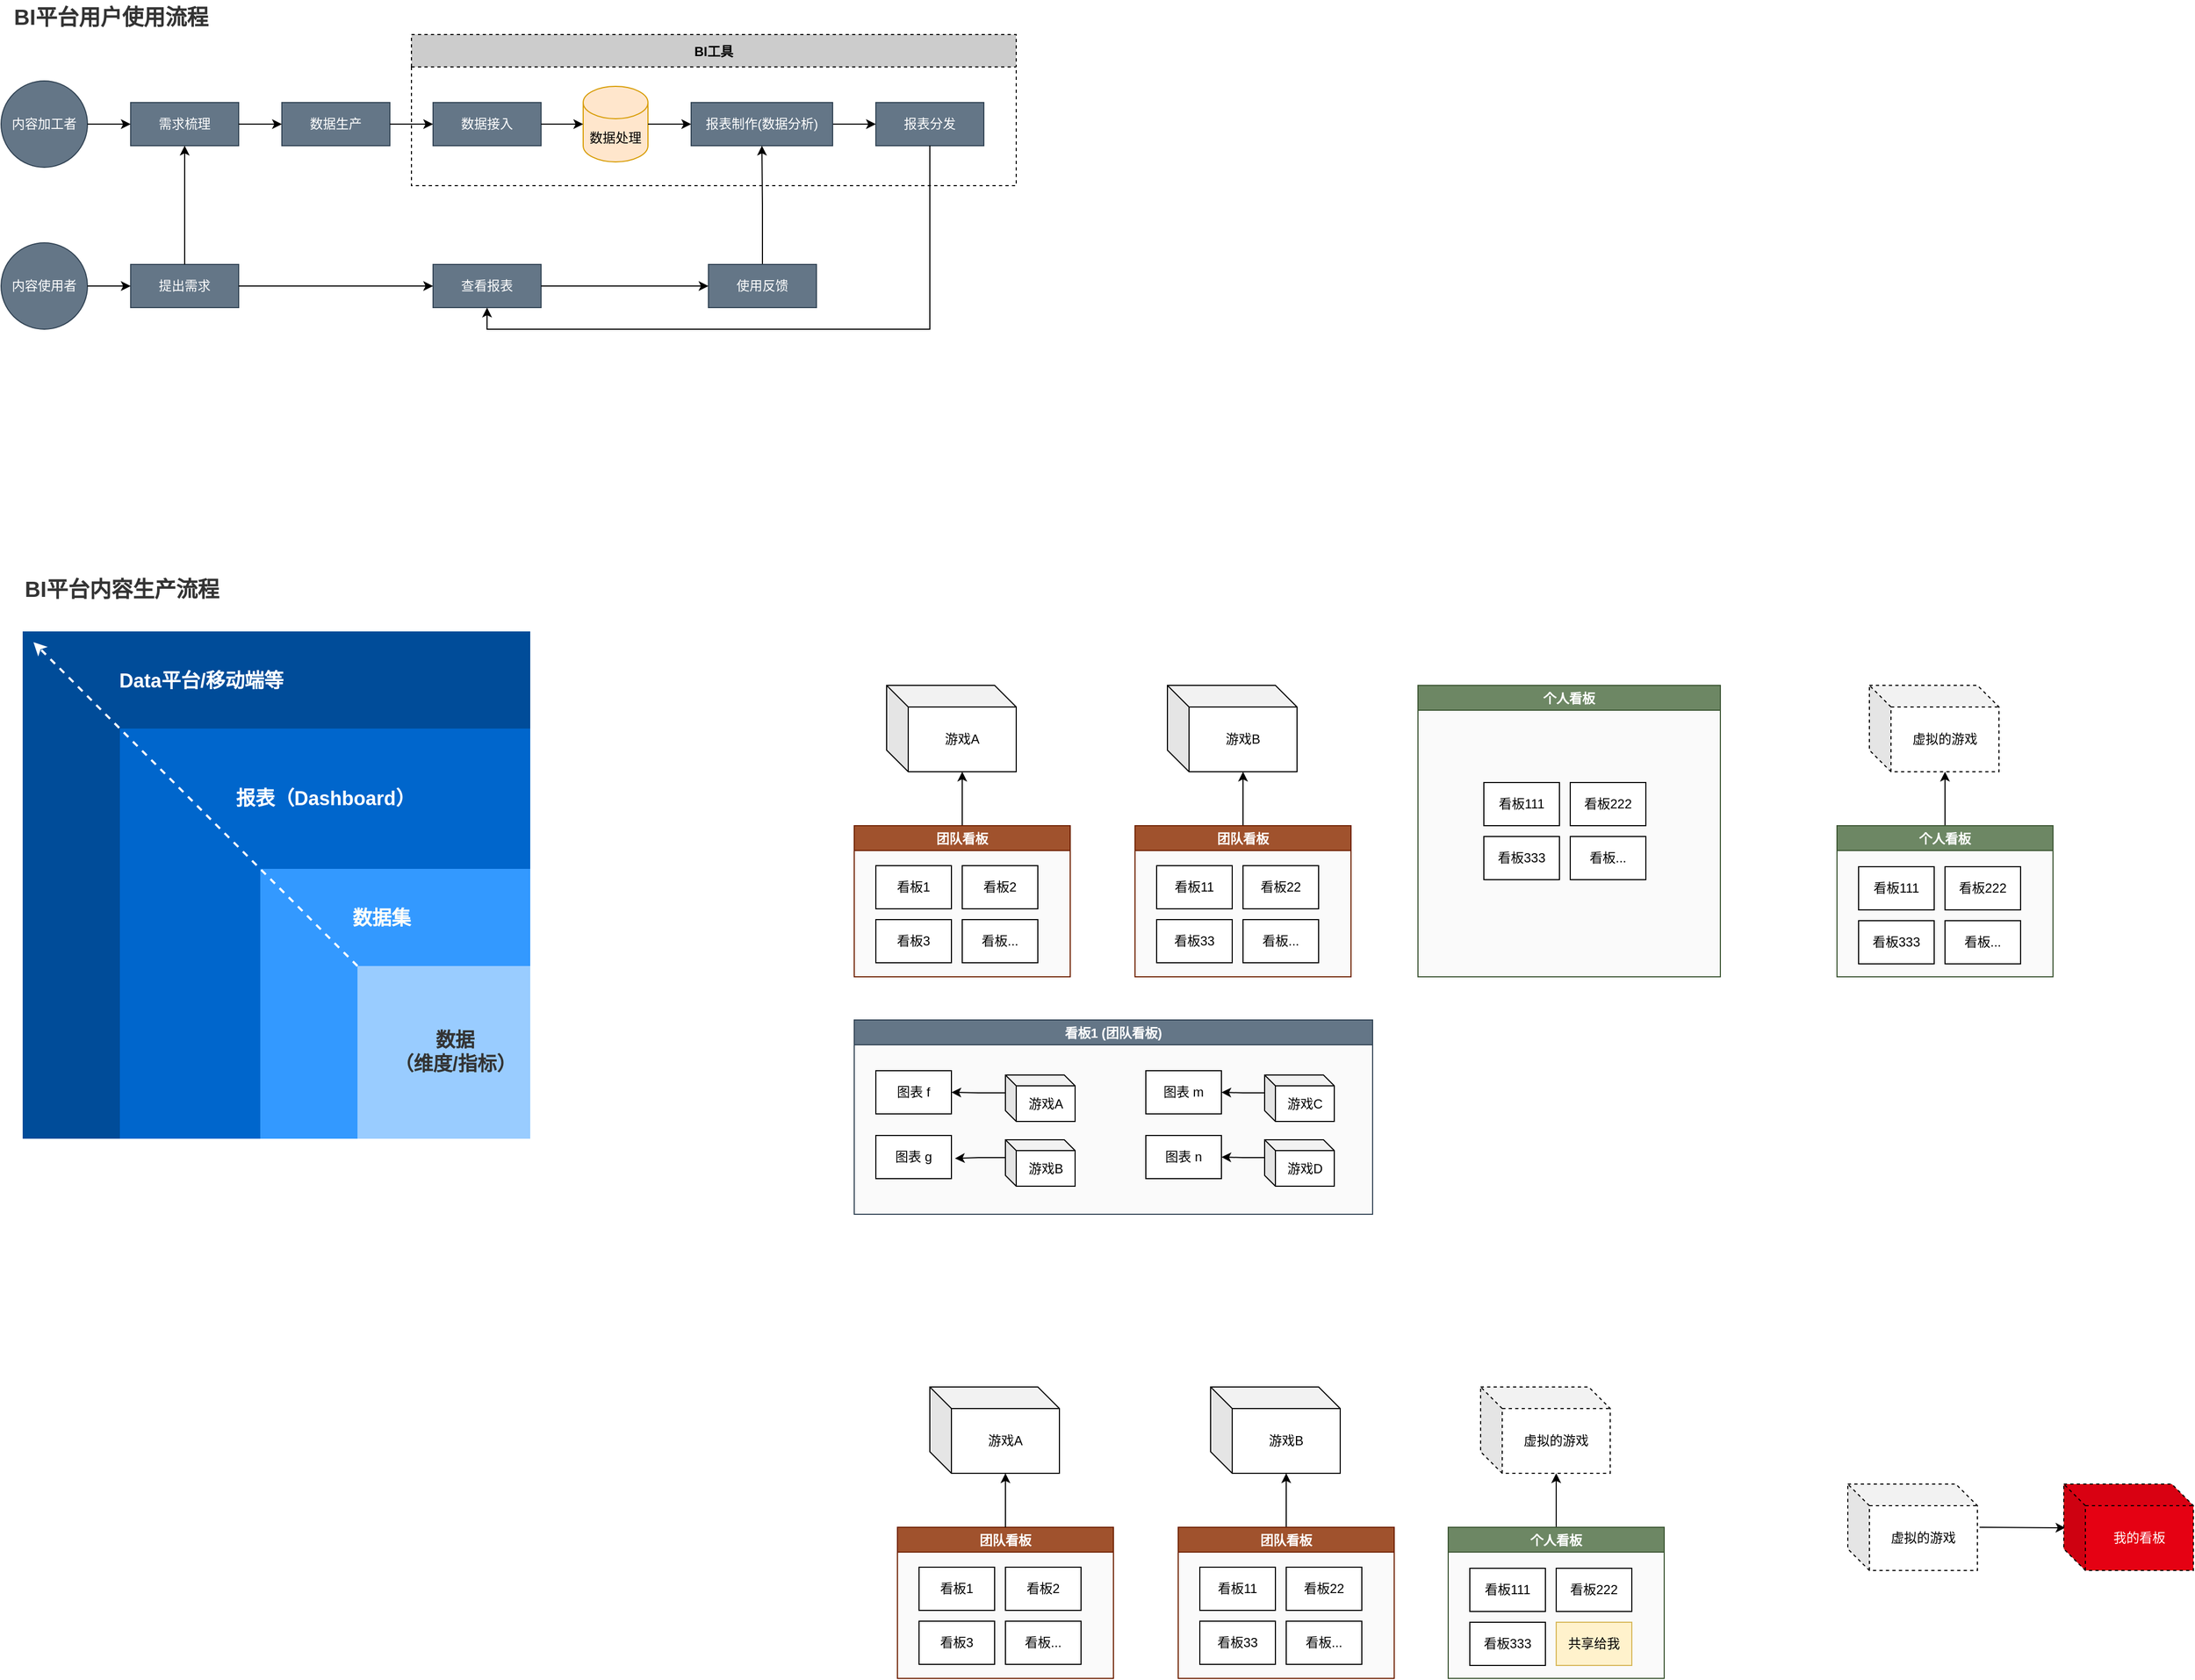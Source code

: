<mxfile version="15.3.1" type="github">
  <diagram id="ESBV5VYZ4I9rzLJg--ot" name="第 1 页">
    <mxGraphModel dx="1403" dy="972" grid="1" gridSize="10" guides="1" tooltips="1" connect="1" arrows="1" fold="1" page="1" pageScale="1" pageWidth="827" pageHeight="583" math="0" shadow="0">
      <root>
        <mxCell id="0" />
        <mxCell id="1" parent="0" />
        <mxCell id="a08RD-lhNpUK_SpXIpmX-28" value="" style="group;allowArrows=1;expand=1;collapsible=0;" parent="1" vertex="1" connectable="0">
          <mxGeometry x="50" y="60" width="940" height="270" as="geometry" />
        </mxCell>
        <mxCell id="a08RD-lhNpUK_SpXIpmX-25" value="BI工具" style="swimlane;dashed=1;swimlaneFillColor=#FFFFFF;collapsible=0;startSize=30;fillColor=#CCCCCC;" parent="a08RD-lhNpUK_SpXIpmX-28" vertex="1">
          <mxGeometry x="380" y="-3" width="560" height="140" as="geometry">
            <mxRectangle x="430" y="60" width="70" height="23" as="alternateBounds" />
          </mxGeometry>
        </mxCell>
        <mxCell id="a08RD-lhNpUK_SpXIpmX-19" value="报表分发" style="whiteSpace=wrap;html=1;fontColor=#ffffff;strokeColor=#314354;fillColor=#647687;" parent="a08RD-lhNpUK_SpXIpmX-25" vertex="1">
          <mxGeometry x="430" y="63" width="100" height="40" as="geometry" />
        </mxCell>
        <mxCell id="a08RD-lhNpUK_SpXIpmX-2" value="内容加工者" style="ellipse;whiteSpace=wrap;html=1;aspect=fixed;fillColor=#647687;strokeColor=#314354;fontColor=#ffffff;" parent="a08RD-lhNpUK_SpXIpmX-28" vertex="1">
          <mxGeometry y="40" width="80" height="80" as="geometry" />
        </mxCell>
        <mxCell id="a08RD-lhNpUK_SpXIpmX-3" value="内容使用者" style="ellipse;whiteSpace=wrap;html=1;aspect=fixed;fillColor=#647687;strokeColor=#314354;fontColor=#ffffff;" parent="a08RD-lhNpUK_SpXIpmX-28" vertex="1">
          <mxGeometry y="190" width="80" height="80" as="geometry" />
        </mxCell>
        <mxCell id="a08RD-lhNpUK_SpXIpmX-4" value="提出需求" style="whiteSpace=wrap;html=1;fontColor=#ffffff;strokeColor=#314354;fillColor=#647687;" parent="a08RD-lhNpUK_SpXIpmX-28" vertex="1">
          <mxGeometry x="120" y="210" width="100" height="40" as="geometry" />
        </mxCell>
        <mxCell id="a08RD-lhNpUK_SpXIpmX-5" value="" style="edgeStyle=orthogonalEdgeStyle;rounded=0;orthogonalLoop=1;jettySize=auto;html=1;" parent="a08RD-lhNpUK_SpXIpmX-28" source="a08RD-lhNpUK_SpXIpmX-3" target="a08RD-lhNpUK_SpXIpmX-4" edge="1">
          <mxGeometry relative="1" as="geometry" />
        </mxCell>
        <mxCell id="a08RD-lhNpUK_SpXIpmX-8" value="需求梳理" style="whiteSpace=wrap;html=1;fontColor=#ffffff;strokeColor=#314354;fillColor=#647687;" parent="a08RD-lhNpUK_SpXIpmX-28" vertex="1">
          <mxGeometry x="120" y="60" width="100" height="40" as="geometry" />
        </mxCell>
        <mxCell id="a08RD-lhNpUK_SpXIpmX-9" style="edgeStyle=orthogonalEdgeStyle;rounded=0;orthogonalLoop=1;jettySize=auto;html=1;exitX=1;exitY=0.5;exitDx=0;exitDy=0;" parent="a08RD-lhNpUK_SpXIpmX-28" source="a08RD-lhNpUK_SpXIpmX-2" target="a08RD-lhNpUK_SpXIpmX-8" edge="1">
          <mxGeometry relative="1" as="geometry" />
        </mxCell>
        <mxCell id="a08RD-lhNpUK_SpXIpmX-7" value="" style="edgeStyle=orthogonalEdgeStyle;rounded=0;orthogonalLoop=1;jettySize=auto;html=1;entryX=0.5;entryY=1;entryDx=0;entryDy=0;" parent="a08RD-lhNpUK_SpXIpmX-28" source="a08RD-lhNpUK_SpXIpmX-4" target="a08RD-lhNpUK_SpXIpmX-8" edge="1">
          <mxGeometry relative="1" as="geometry">
            <mxPoint x="190" y="140" as="targetPoint" />
          </mxGeometry>
        </mxCell>
        <mxCell id="a08RD-lhNpUK_SpXIpmX-10" value="数据生产" style="whiteSpace=wrap;html=1;fontColor=#ffffff;strokeColor=#314354;fillColor=#647687;" parent="a08RD-lhNpUK_SpXIpmX-28" vertex="1">
          <mxGeometry x="260" y="60" width="100" height="40" as="geometry" />
        </mxCell>
        <mxCell id="a08RD-lhNpUK_SpXIpmX-11" value="" style="edgeStyle=orthogonalEdgeStyle;rounded=0;orthogonalLoop=1;jettySize=auto;html=1;" parent="a08RD-lhNpUK_SpXIpmX-28" source="a08RD-lhNpUK_SpXIpmX-8" target="a08RD-lhNpUK_SpXIpmX-10" edge="1">
          <mxGeometry relative="1" as="geometry" />
        </mxCell>
        <mxCell id="a08RD-lhNpUK_SpXIpmX-12" value="数据接入" style="whiteSpace=wrap;html=1;fontColor=#ffffff;strokeColor=#314354;fillColor=#647687;" parent="a08RD-lhNpUK_SpXIpmX-28" vertex="1">
          <mxGeometry x="400" y="60" width="100" height="40" as="geometry" />
        </mxCell>
        <mxCell id="a08RD-lhNpUK_SpXIpmX-13" value="" style="edgeStyle=orthogonalEdgeStyle;rounded=0;orthogonalLoop=1;jettySize=auto;html=1;" parent="a08RD-lhNpUK_SpXIpmX-28" source="a08RD-lhNpUK_SpXIpmX-10" target="a08RD-lhNpUK_SpXIpmX-12" edge="1">
          <mxGeometry relative="1" as="geometry" />
        </mxCell>
        <mxCell id="a08RD-lhNpUK_SpXIpmX-14" value="数据处理" style="shape=cylinder3;whiteSpace=wrap;html=1;boundedLbl=1;backgroundOutline=1;size=15;fillColor=#ffe6cc;strokeColor=#d79b00;" parent="a08RD-lhNpUK_SpXIpmX-28" vertex="1">
          <mxGeometry x="539" y="45" width="60" height="70" as="geometry" />
        </mxCell>
        <mxCell id="a08RD-lhNpUK_SpXIpmX-18" style="edgeStyle=orthogonalEdgeStyle;rounded=0;orthogonalLoop=1;jettySize=auto;html=1;exitX=1;exitY=0.5;exitDx=0;exitDy=0;entryX=0;entryY=0.5;entryDx=0;entryDy=0;entryPerimeter=0;" parent="a08RD-lhNpUK_SpXIpmX-28" source="a08RD-lhNpUK_SpXIpmX-12" target="a08RD-lhNpUK_SpXIpmX-14" edge="1">
          <mxGeometry relative="1" as="geometry" />
        </mxCell>
        <mxCell id="a08RD-lhNpUK_SpXIpmX-20" value="" style="edgeStyle=orthogonalEdgeStyle;rounded=0;orthogonalLoop=1;jettySize=auto;html=1;" parent="a08RD-lhNpUK_SpXIpmX-28" source="a08RD-lhNpUK_SpXIpmX-15" target="a08RD-lhNpUK_SpXIpmX-19" edge="1">
          <mxGeometry relative="1" as="geometry" />
        </mxCell>
        <mxCell id="a08RD-lhNpUK_SpXIpmX-15" value="报表制作(数据分析)" style="whiteSpace=wrap;html=1;fontColor=#ffffff;strokeColor=#314354;fillColor=#647687;" parent="a08RD-lhNpUK_SpXIpmX-28" vertex="1">
          <mxGeometry x="639" y="60" width="131" height="40" as="geometry" />
        </mxCell>
        <mxCell id="a08RD-lhNpUK_SpXIpmX-16" style="edgeStyle=orthogonalEdgeStyle;rounded=0;orthogonalLoop=1;jettySize=auto;html=1;exitX=1;exitY=0.5;exitDx=0;exitDy=0;exitPerimeter=0;entryX=0;entryY=0.5;entryDx=0;entryDy=0;" parent="a08RD-lhNpUK_SpXIpmX-28" source="a08RD-lhNpUK_SpXIpmX-14" target="a08RD-lhNpUK_SpXIpmX-15" edge="1">
          <mxGeometry relative="1" as="geometry" />
        </mxCell>
        <mxCell id="a08RD-lhNpUK_SpXIpmX-21" value="查看报表" style="whiteSpace=wrap;html=1;fontColor=#ffffff;strokeColor=#314354;fillColor=#647687;" parent="a08RD-lhNpUK_SpXIpmX-28" vertex="1">
          <mxGeometry x="400" y="210" width="100" height="40" as="geometry" />
        </mxCell>
        <mxCell id="a08RD-lhNpUK_SpXIpmX-22" value="" style="edgeStyle=orthogonalEdgeStyle;rounded=0;orthogonalLoop=1;jettySize=auto;html=1;" parent="a08RD-lhNpUK_SpXIpmX-28" source="a08RD-lhNpUK_SpXIpmX-4" target="a08RD-lhNpUK_SpXIpmX-21" edge="1">
          <mxGeometry relative="1" as="geometry" />
        </mxCell>
        <mxCell id="a08RD-lhNpUK_SpXIpmX-27" style="edgeStyle=orthogonalEdgeStyle;rounded=0;orthogonalLoop=1;jettySize=auto;html=1;exitX=0.5;exitY=0;exitDx=0;exitDy=0;entryX=0.5;entryY=1;entryDx=0;entryDy=0;" parent="a08RD-lhNpUK_SpXIpmX-28" source="a08RD-lhNpUK_SpXIpmX-23" target="a08RD-lhNpUK_SpXIpmX-15" edge="1">
          <mxGeometry relative="1" as="geometry" />
        </mxCell>
        <mxCell id="a08RD-lhNpUK_SpXIpmX-23" value="使用反馈" style="whiteSpace=wrap;html=1;fontColor=#ffffff;strokeColor=#314354;fillColor=#647687;" parent="a08RD-lhNpUK_SpXIpmX-28" vertex="1">
          <mxGeometry x="655" y="210" width="100" height="40" as="geometry" />
        </mxCell>
        <mxCell id="a08RD-lhNpUK_SpXIpmX-24" value="" style="edgeStyle=orthogonalEdgeStyle;rounded=0;orthogonalLoop=1;jettySize=auto;html=1;" parent="a08RD-lhNpUK_SpXIpmX-28" source="a08RD-lhNpUK_SpXIpmX-21" target="a08RD-lhNpUK_SpXIpmX-23" edge="1">
          <mxGeometry relative="1" as="geometry" />
        </mxCell>
        <mxCell id="a08RD-lhNpUK_SpXIpmX-26" style="edgeStyle=orthogonalEdgeStyle;rounded=0;orthogonalLoop=1;jettySize=auto;html=1;exitX=0.5;exitY=1;exitDx=0;exitDy=0;entryX=0.5;entryY=1;entryDx=0;entryDy=0;" parent="a08RD-lhNpUK_SpXIpmX-28" source="a08RD-lhNpUK_SpXIpmX-19" target="a08RD-lhNpUK_SpXIpmX-21" edge="1">
          <mxGeometry relative="1" as="geometry" />
        </mxCell>
        <mxCell id="a08RD-lhNpUK_SpXIpmX-29" value="BI平台用户使用流程" style="text;html=1;align=left;verticalAlign=middle;resizable=0;points=[];autosize=1;strokeColor=none;fontSize=20;fontColor=#333333;fontStyle=1" parent="1" vertex="1">
          <mxGeometry x="60" y="25" width="200" height="30" as="geometry" />
        </mxCell>
        <mxCell id="a08RD-lhNpUK_SpXIpmX-39" value="" style="group" parent="1" vertex="1" connectable="0">
          <mxGeometry x="70" y="610" width="470" height="470" as="geometry" />
        </mxCell>
        <mxCell id="a08RD-lhNpUK_SpXIpmX-30" value="" style="whiteSpace=wrap;html=1;aspect=fixed;dashed=1;fontSize=16;align=left;strokeColor=none;fillColor=#004C99;" parent="a08RD-lhNpUK_SpXIpmX-39" vertex="1">
          <mxGeometry width="470" height="470" as="geometry" />
        </mxCell>
        <mxCell id="a08RD-lhNpUK_SpXIpmX-31" value="" style="whiteSpace=wrap;html=1;aspect=fixed;dashed=1;fontSize=16;align=left;strokeColor=none;fillColor=#0066CC;" parent="a08RD-lhNpUK_SpXIpmX-39" vertex="1">
          <mxGeometry x="90" y="90" width="380" height="380" as="geometry" />
        </mxCell>
        <mxCell id="a08RD-lhNpUK_SpXIpmX-32" value="" style="whiteSpace=wrap;html=1;aspect=fixed;dashed=1;fontSize=16;align=left;strokeColor=none;fillColor=#3399FF;" parent="a08RD-lhNpUK_SpXIpmX-39" vertex="1">
          <mxGeometry x="220" y="220" width="250" height="250" as="geometry" />
        </mxCell>
        <mxCell id="a08RD-lhNpUK_SpXIpmX-33" value="" style="whiteSpace=wrap;html=1;aspect=fixed;dashed=1;fontSize=16;align=left;strokeColor=none;fillColor=#99CCFF;" parent="a08RD-lhNpUK_SpXIpmX-39" vertex="1">
          <mxGeometry x="310" y="310" width="160" height="160" as="geometry" />
        </mxCell>
        <mxCell id="a08RD-lhNpUK_SpXIpmX-34" value="数据&lt;br style=&quot;font-size: 18px;&quot;&gt;（维度/指标）" style="text;html=1;align=center;verticalAlign=middle;resizable=0;points=[];autosize=1;strokeColor=none;fontSize=18;fontStyle=1;fontColor=#333333;" parent="a08RD-lhNpUK_SpXIpmX-39" vertex="1">
          <mxGeometry x="335" y="365" width="130" height="50" as="geometry" />
        </mxCell>
        <mxCell id="a08RD-lhNpUK_SpXIpmX-35" value="数据集" style="text;html=1;align=center;verticalAlign=middle;resizable=0;points=[];autosize=1;strokeColor=none;fontSize=18;fontStyle=1;fontColor=#FFFEFA;" parent="a08RD-lhNpUK_SpXIpmX-39" vertex="1">
          <mxGeometry x="297" y="251" width="70" height="30" as="geometry" />
        </mxCell>
        <mxCell id="a08RD-lhNpUK_SpXIpmX-36" value="报表（Dashboard）" style="text;html=1;align=center;verticalAlign=middle;resizable=0;points=[];autosize=1;strokeColor=none;fontSize=18;fontStyle=1;fontColor=#FFFFFF;" parent="a08RD-lhNpUK_SpXIpmX-39" vertex="1">
          <mxGeometry x="190" y="140" width="180" height="30" as="geometry" />
        </mxCell>
        <mxCell id="a08RD-lhNpUK_SpXIpmX-37" value="Data平台/移动端等" style="text;html=1;align=center;verticalAlign=middle;resizable=0;points=[];autosize=1;strokeColor=none;fontSize=18;fontStyle=1;fontColor=#FFFFFF;" parent="a08RD-lhNpUK_SpXIpmX-39" vertex="1">
          <mxGeometry x="80" y="31" width="170" height="30" as="geometry" />
        </mxCell>
        <mxCell id="a08RD-lhNpUK_SpXIpmX-38" value="" style="endArrow=classic;html=1;fontSize=18;fontColor=#000000;exitX=0;exitY=0;exitDx=0;exitDy=0;dashed=1;endFill=1;strokeColor=#FFFFFF;strokeWidth=2;" parent="a08RD-lhNpUK_SpXIpmX-39" source="a08RD-lhNpUK_SpXIpmX-33" edge="1">
          <mxGeometry width="50" height="50" relative="1" as="geometry">
            <mxPoint x="410" y="270" as="sourcePoint" />
            <mxPoint x="10" y="10" as="targetPoint" />
          </mxGeometry>
        </mxCell>
        <mxCell id="a08RD-lhNpUK_SpXIpmX-40" value="BI平台内容生产流程" style="text;html=1;align=left;verticalAlign=middle;resizable=0;points=[];autosize=1;strokeColor=none;fontSize=20;fontColor=#333333;fontStyle=1" parent="1" vertex="1">
          <mxGeometry x="70" y="555" width="200" height="30" as="geometry" />
        </mxCell>
        <mxCell id="adXIvRl_liugmO0jM9nD-8" style="edgeStyle=orthogonalEdgeStyle;rounded=0;orthogonalLoop=1;jettySize=auto;html=1;exitX=0.5;exitY=0;exitDx=0;exitDy=0;entryX=0;entryY=0;entryDx=70;entryDy=80;entryPerimeter=0;" parent="1" source="adXIvRl_liugmO0jM9nD-2" target="adXIvRl_liugmO0jM9nD-6" edge="1">
          <mxGeometry relative="1" as="geometry" />
        </mxCell>
        <mxCell id="adXIvRl_liugmO0jM9nD-2" value="团队看板" style="swimlane;fillColor=#a0522d;strokeColor=#6D1F00;fontColor=#ffffff;swimlaneFillColor=#fafafa;allowArrows=1;collapsible=0;" parent="1" vertex="1">
          <mxGeometry x="840" y="790" width="200" height="140" as="geometry" />
        </mxCell>
        <mxCell id="adXIvRl_liugmO0jM9nD-1" value="看板1" style="rounded=0;whiteSpace=wrap;html=1;" parent="adXIvRl_liugmO0jM9nD-2" vertex="1">
          <mxGeometry x="20" y="37" width="70" height="40" as="geometry" />
        </mxCell>
        <mxCell id="adXIvRl_liugmO0jM9nD-3" value="看板2" style="rounded=0;whiteSpace=wrap;html=1;" parent="adXIvRl_liugmO0jM9nD-2" vertex="1">
          <mxGeometry x="100" y="37" width="70" height="40" as="geometry" />
        </mxCell>
        <mxCell id="adXIvRl_liugmO0jM9nD-4" value="看板3" style="rounded=0;whiteSpace=wrap;html=1;" parent="adXIvRl_liugmO0jM9nD-2" vertex="1">
          <mxGeometry x="20" y="87" width="70" height="40" as="geometry" />
        </mxCell>
        <mxCell id="adXIvRl_liugmO0jM9nD-5" value="看板..." style="rounded=0;whiteSpace=wrap;html=1;" parent="adXIvRl_liugmO0jM9nD-2" vertex="1">
          <mxGeometry x="100" y="87" width="70" height="40" as="geometry" />
        </mxCell>
        <mxCell id="adXIvRl_liugmO0jM9nD-6" value="游戏A" style="shape=cube;whiteSpace=wrap;html=1;boundedLbl=1;backgroundOutline=1;darkOpacity=0.05;darkOpacity2=0.1;strokeColor=#000000;" parent="1" vertex="1">
          <mxGeometry x="870" y="660" width="120" height="80" as="geometry" />
        </mxCell>
        <mxCell id="adXIvRl_liugmO0jM9nD-7" value="游戏B" style="shape=cube;whiteSpace=wrap;html=1;boundedLbl=1;backgroundOutline=1;darkOpacity=0.05;darkOpacity2=0.1;strokeColor=#000000;" parent="1" vertex="1">
          <mxGeometry x="1130" y="660" width="120" height="80" as="geometry" />
        </mxCell>
        <mxCell id="adXIvRl_liugmO0jM9nD-15" style="edgeStyle=orthogonalEdgeStyle;rounded=0;orthogonalLoop=1;jettySize=auto;html=1;exitX=0.5;exitY=0;exitDx=0;exitDy=0;entryX=0;entryY=0;entryDx=70;entryDy=80;entryPerimeter=0;" parent="1" source="adXIvRl_liugmO0jM9nD-9" target="adXIvRl_liugmO0jM9nD-7" edge="1">
          <mxGeometry relative="1" as="geometry" />
        </mxCell>
        <mxCell id="adXIvRl_liugmO0jM9nD-9" value="团队看板" style="swimlane;fillColor=#a0522d;strokeColor=#6D1F00;fontColor=#ffffff;swimlaneFillColor=#fafafa;allowArrows=1;collapsible=0;" parent="1" vertex="1">
          <mxGeometry x="1100" y="790" width="200" height="140" as="geometry" />
        </mxCell>
        <mxCell id="adXIvRl_liugmO0jM9nD-10" value="看板11" style="rounded=0;whiteSpace=wrap;html=1;" parent="adXIvRl_liugmO0jM9nD-9" vertex="1">
          <mxGeometry x="20" y="37" width="70" height="40" as="geometry" />
        </mxCell>
        <mxCell id="adXIvRl_liugmO0jM9nD-11" value="看板22" style="rounded=0;whiteSpace=wrap;html=1;" parent="adXIvRl_liugmO0jM9nD-9" vertex="1">
          <mxGeometry x="100" y="37" width="70" height="40" as="geometry" />
        </mxCell>
        <mxCell id="adXIvRl_liugmO0jM9nD-12" value="看板33" style="rounded=0;whiteSpace=wrap;html=1;" parent="adXIvRl_liugmO0jM9nD-9" vertex="1">
          <mxGeometry x="20" y="87" width="70" height="40" as="geometry" />
        </mxCell>
        <mxCell id="adXIvRl_liugmO0jM9nD-13" value="看板..." style="rounded=0;whiteSpace=wrap;html=1;" parent="adXIvRl_liugmO0jM9nD-9" vertex="1">
          <mxGeometry x="100" y="87" width="70" height="40" as="geometry" />
        </mxCell>
        <mxCell id="adXIvRl_liugmO0jM9nD-16" value="个人看板" style="swimlane;fillColor=#6d8764;strokeColor=#3A5431;fontColor=#ffffff;swimlaneFillColor=#fafafa;allowArrows=1;collapsible=0;" parent="1" vertex="1">
          <mxGeometry x="1362" y="660" width="280" height="270" as="geometry" />
        </mxCell>
        <mxCell id="adXIvRl_liugmO0jM9nD-17" value="看板111" style="rounded=0;whiteSpace=wrap;html=1;" parent="adXIvRl_liugmO0jM9nD-16" vertex="1">
          <mxGeometry x="61" y="90" width="70" height="40" as="geometry" />
        </mxCell>
        <mxCell id="adXIvRl_liugmO0jM9nD-18" value="看板222" style="rounded=0;whiteSpace=wrap;html=1;" parent="adXIvRl_liugmO0jM9nD-16" vertex="1">
          <mxGeometry x="141" y="90" width="70" height="40" as="geometry" />
        </mxCell>
        <mxCell id="adXIvRl_liugmO0jM9nD-19" value="看板333" style="rounded=0;whiteSpace=wrap;html=1;" parent="adXIvRl_liugmO0jM9nD-16" vertex="1">
          <mxGeometry x="61" y="140" width="70" height="40" as="geometry" />
        </mxCell>
        <mxCell id="adXIvRl_liugmO0jM9nD-20" value="看板..." style="rounded=0;whiteSpace=wrap;html=1;" parent="adXIvRl_liugmO0jM9nD-16" vertex="1">
          <mxGeometry x="141" y="140" width="70" height="40" as="geometry" />
        </mxCell>
        <mxCell id="adXIvRl_liugmO0jM9nD-22" value="虚拟的游戏" style="shape=cube;whiteSpace=wrap;html=1;boundedLbl=1;backgroundOutline=1;darkOpacity=0.05;darkOpacity2=0.1;strokeColor=#000000;dashed=1;" parent="1" vertex="1">
          <mxGeometry x="1780" y="660" width="120" height="80" as="geometry" />
        </mxCell>
        <mxCell id="adXIvRl_liugmO0jM9nD-28" style="edgeStyle=orthogonalEdgeStyle;rounded=0;orthogonalLoop=1;jettySize=auto;html=1;exitX=0.5;exitY=0;exitDx=0;exitDy=0;entryX=0;entryY=0;entryDx=70;entryDy=80;entryPerimeter=0;" parent="1" source="adXIvRl_liugmO0jM9nD-23" target="adXIvRl_liugmO0jM9nD-22" edge="1">
          <mxGeometry relative="1" as="geometry" />
        </mxCell>
        <mxCell id="adXIvRl_liugmO0jM9nD-23" value="个人看板" style="swimlane;fillColor=#6d8764;strokeColor=#3A5431;fontColor=#ffffff;swimlaneFillColor=#fafafa;allowArrows=1;collapsible=0;" parent="1" vertex="1">
          <mxGeometry x="1750" y="790" width="200" height="140" as="geometry" />
        </mxCell>
        <mxCell id="adXIvRl_liugmO0jM9nD-24" value="看板111" style="rounded=0;whiteSpace=wrap;html=1;" parent="adXIvRl_liugmO0jM9nD-23" vertex="1">
          <mxGeometry x="20" y="38" width="70" height="40" as="geometry" />
        </mxCell>
        <mxCell id="adXIvRl_liugmO0jM9nD-25" value="看板222" style="rounded=0;whiteSpace=wrap;html=1;" parent="adXIvRl_liugmO0jM9nD-23" vertex="1">
          <mxGeometry x="100" y="38" width="70" height="40" as="geometry" />
        </mxCell>
        <mxCell id="adXIvRl_liugmO0jM9nD-26" value="看板333" style="rounded=0;whiteSpace=wrap;html=1;" parent="adXIvRl_liugmO0jM9nD-23" vertex="1">
          <mxGeometry x="20" y="88" width="70" height="40" as="geometry" />
        </mxCell>
        <mxCell id="adXIvRl_liugmO0jM9nD-27" value="看板..." style="rounded=0;whiteSpace=wrap;html=1;" parent="adXIvRl_liugmO0jM9nD-23" vertex="1">
          <mxGeometry x="100" y="88" width="70" height="40" as="geometry" />
        </mxCell>
        <mxCell id="adXIvRl_liugmO0jM9nD-30" value="看板1 (团队看板)" style="swimlane;fillColor=#647687;strokeColor=#314354;swimlaneFillColor=#fafafa;allowArrows=1;collapsible=0;fontColor=#ffffff;" parent="1" vertex="1">
          <mxGeometry x="840" y="970" width="480" height="180" as="geometry" />
        </mxCell>
        <mxCell id="adXIvRl_liugmO0jM9nD-31" value="图表 f" style="rounded=0;whiteSpace=wrap;html=1;" parent="adXIvRl_liugmO0jM9nD-30" vertex="1">
          <mxGeometry x="20" y="47" width="70" height="40" as="geometry" />
        </mxCell>
        <mxCell id="adXIvRl_liugmO0jM9nD-32" value="图表 g" style="rounded=0;whiteSpace=wrap;html=1;" parent="adXIvRl_liugmO0jM9nD-30" vertex="1">
          <mxGeometry x="20" y="107" width="70" height="40" as="geometry" />
        </mxCell>
        <mxCell id="adXIvRl_liugmO0jM9nD-33" value="图表 m" style="rounded=0;whiteSpace=wrap;html=1;" parent="adXIvRl_liugmO0jM9nD-30" vertex="1">
          <mxGeometry x="270" y="47" width="70" height="40" as="geometry" />
        </mxCell>
        <mxCell id="adXIvRl_liugmO0jM9nD-36" style="edgeStyle=orthogonalEdgeStyle;rounded=0;orthogonalLoop=1;jettySize=auto;html=1;exitX=0;exitY=0;exitDx=0;exitDy=16.5;exitPerimeter=0;entryX=1;entryY=0.5;entryDx=0;entryDy=0;" parent="adXIvRl_liugmO0jM9nD-30" source="adXIvRl_liugmO0jM9nD-35" target="adXIvRl_liugmO0jM9nD-31" edge="1">
          <mxGeometry relative="1" as="geometry" />
        </mxCell>
        <mxCell id="adXIvRl_liugmO0jM9nD-35" value="游戏A" style="shape=cube;whiteSpace=wrap;html=1;boundedLbl=1;backgroundOutline=1;darkOpacity=0.05;darkOpacity2=0.1;strokeColor=#000000;aspect=fixed;size=10;" parent="adXIvRl_liugmO0jM9nD-30" vertex="1">
          <mxGeometry x="140" y="51" width="64.5" height="43" as="geometry" />
        </mxCell>
        <mxCell id="adXIvRl_liugmO0jM9nD-38" style="edgeStyle=orthogonalEdgeStyle;rounded=0;orthogonalLoop=1;jettySize=auto;html=1;exitX=0;exitY=0;exitDx=0;exitDy=16.5;exitPerimeter=0;entryX=1.047;entryY=0.53;entryDx=0;entryDy=0;entryPerimeter=0;" parent="adXIvRl_liugmO0jM9nD-30" source="adXIvRl_liugmO0jM9nD-37" target="adXIvRl_liugmO0jM9nD-32" edge="1">
          <mxGeometry relative="1" as="geometry" />
        </mxCell>
        <mxCell id="adXIvRl_liugmO0jM9nD-37" value="游戏B" style="shape=cube;whiteSpace=wrap;html=1;boundedLbl=1;backgroundOutline=1;darkOpacity=0.05;darkOpacity2=0.1;strokeColor=#000000;aspect=fixed;size=10;" parent="adXIvRl_liugmO0jM9nD-30" vertex="1">
          <mxGeometry x="140" y="111" width="64.5" height="43" as="geometry" />
        </mxCell>
        <mxCell id="adXIvRl_liugmO0jM9nD-40" style="edgeStyle=orthogonalEdgeStyle;rounded=0;orthogonalLoop=1;jettySize=auto;html=1;exitX=0;exitY=0;exitDx=0;exitDy=16.5;exitPerimeter=0;entryX=1;entryY=0.5;entryDx=0;entryDy=0;" parent="adXIvRl_liugmO0jM9nD-30" source="adXIvRl_liugmO0jM9nD-39" target="adXIvRl_liugmO0jM9nD-33" edge="1">
          <mxGeometry relative="1" as="geometry" />
        </mxCell>
        <mxCell id="adXIvRl_liugmO0jM9nD-39" value="游戏C" style="shape=cube;whiteSpace=wrap;html=1;boundedLbl=1;backgroundOutline=1;darkOpacity=0.05;darkOpacity2=0.1;strokeColor=#000000;aspect=fixed;size=10;" parent="adXIvRl_liugmO0jM9nD-30" vertex="1">
          <mxGeometry x="380" y="51" width="64.5" height="43" as="geometry" />
        </mxCell>
        <mxCell id="adXIvRl_liugmO0jM9nD-41" value="图表 n" style="rounded=0;whiteSpace=wrap;html=1;" parent="adXIvRl_liugmO0jM9nD-30" vertex="1">
          <mxGeometry x="270" y="107" width="70" height="40" as="geometry" />
        </mxCell>
        <mxCell id="adXIvRl_liugmO0jM9nD-42" style="edgeStyle=orthogonalEdgeStyle;rounded=0;orthogonalLoop=1;jettySize=auto;html=1;exitX=0;exitY=0;exitDx=0;exitDy=16.5;exitPerimeter=0;entryX=1;entryY=0.5;entryDx=0;entryDy=0;" parent="adXIvRl_liugmO0jM9nD-30" source="adXIvRl_liugmO0jM9nD-43" target="adXIvRl_liugmO0jM9nD-41" edge="1">
          <mxGeometry relative="1" as="geometry" />
        </mxCell>
        <mxCell id="adXIvRl_liugmO0jM9nD-43" value="游戏D" style="shape=cube;whiteSpace=wrap;html=1;boundedLbl=1;backgroundOutline=1;darkOpacity=0.05;darkOpacity2=0.1;strokeColor=#000000;aspect=fixed;size=10;" parent="adXIvRl_liugmO0jM9nD-30" vertex="1">
          <mxGeometry x="380" y="111" width="64.5" height="43" as="geometry" />
        </mxCell>
        <mxCell id="TqbYNtj-dfDxge3eQ0C0-30" value="" style="group" parent="1" vertex="1" connectable="0">
          <mxGeometry x="880" y="1310" width="710" height="270" as="geometry" />
        </mxCell>
        <mxCell id="TqbYNtj-dfDxge3eQ0C0-2" value="团队看板" style="swimlane;fillColor=#a0522d;strokeColor=#6D1F00;fontColor=#ffffff;swimlaneFillColor=#fafafa;allowArrows=1;collapsible=0;" parent="TqbYNtj-dfDxge3eQ0C0-30" vertex="1">
          <mxGeometry y="130" width="200" height="140" as="geometry" />
        </mxCell>
        <mxCell id="TqbYNtj-dfDxge3eQ0C0-3" value="看板1" style="rounded=0;whiteSpace=wrap;html=1;" parent="TqbYNtj-dfDxge3eQ0C0-2" vertex="1">
          <mxGeometry x="20" y="37" width="70" height="40" as="geometry" />
        </mxCell>
        <mxCell id="TqbYNtj-dfDxge3eQ0C0-4" value="看板2" style="rounded=0;whiteSpace=wrap;html=1;" parent="TqbYNtj-dfDxge3eQ0C0-2" vertex="1">
          <mxGeometry x="100" y="37" width="70" height="40" as="geometry" />
        </mxCell>
        <mxCell id="TqbYNtj-dfDxge3eQ0C0-5" value="看板3" style="rounded=0;whiteSpace=wrap;html=1;" parent="TqbYNtj-dfDxge3eQ0C0-2" vertex="1">
          <mxGeometry x="20" y="87" width="70" height="40" as="geometry" />
        </mxCell>
        <mxCell id="TqbYNtj-dfDxge3eQ0C0-6" value="看板..." style="rounded=0;whiteSpace=wrap;html=1;" parent="TqbYNtj-dfDxge3eQ0C0-2" vertex="1">
          <mxGeometry x="100" y="87" width="70" height="40" as="geometry" />
        </mxCell>
        <mxCell id="TqbYNtj-dfDxge3eQ0C0-7" value="游戏A" style="shape=cube;whiteSpace=wrap;html=1;boundedLbl=1;backgroundOutline=1;darkOpacity=0.05;darkOpacity2=0.1;strokeColor=#000000;" parent="TqbYNtj-dfDxge3eQ0C0-30" vertex="1">
          <mxGeometry x="30" width="120" height="80" as="geometry" />
        </mxCell>
        <mxCell id="TqbYNtj-dfDxge3eQ0C0-1" style="edgeStyle=orthogonalEdgeStyle;rounded=0;orthogonalLoop=1;jettySize=auto;html=1;exitX=0.5;exitY=0;exitDx=0;exitDy=0;entryX=0;entryY=0;entryDx=70;entryDy=80;entryPerimeter=0;" parent="TqbYNtj-dfDxge3eQ0C0-30" source="TqbYNtj-dfDxge3eQ0C0-2" target="TqbYNtj-dfDxge3eQ0C0-7" edge="1">
          <mxGeometry relative="1" as="geometry" />
        </mxCell>
        <mxCell id="TqbYNtj-dfDxge3eQ0C0-8" value="游戏B" style="shape=cube;whiteSpace=wrap;html=1;boundedLbl=1;backgroundOutline=1;darkOpacity=0.05;darkOpacity2=0.1;strokeColor=#000000;" parent="TqbYNtj-dfDxge3eQ0C0-30" vertex="1">
          <mxGeometry x="290" width="120" height="80" as="geometry" />
        </mxCell>
        <mxCell id="TqbYNtj-dfDxge3eQ0C0-9" style="edgeStyle=orthogonalEdgeStyle;rounded=0;orthogonalLoop=1;jettySize=auto;html=1;exitX=0.5;exitY=0;exitDx=0;exitDy=0;entryX=0;entryY=0;entryDx=70;entryDy=80;entryPerimeter=0;" parent="TqbYNtj-dfDxge3eQ0C0-30" source="TqbYNtj-dfDxge3eQ0C0-10" target="TqbYNtj-dfDxge3eQ0C0-8" edge="1">
          <mxGeometry relative="1" as="geometry" />
        </mxCell>
        <mxCell id="TqbYNtj-dfDxge3eQ0C0-10" value="团队看板" style="swimlane;fillColor=#a0522d;strokeColor=#6D1F00;fontColor=#ffffff;swimlaneFillColor=#fafafa;allowArrows=1;collapsible=0;" parent="TqbYNtj-dfDxge3eQ0C0-30" vertex="1">
          <mxGeometry x="260" y="130" width="200" height="140" as="geometry" />
        </mxCell>
        <mxCell id="TqbYNtj-dfDxge3eQ0C0-11" value="看板11" style="rounded=0;whiteSpace=wrap;html=1;" parent="TqbYNtj-dfDxge3eQ0C0-10" vertex="1">
          <mxGeometry x="20" y="37" width="70" height="40" as="geometry" />
        </mxCell>
        <mxCell id="TqbYNtj-dfDxge3eQ0C0-12" value="看板22" style="rounded=0;whiteSpace=wrap;html=1;" parent="TqbYNtj-dfDxge3eQ0C0-10" vertex="1">
          <mxGeometry x="100" y="37" width="70" height="40" as="geometry" />
        </mxCell>
        <mxCell id="TqbYNtj-dfDxge3eQ0C0-13" value="看板33" style="rounded=0;whiteSpace=wrap;html=1;" parent="TqbYNtj-dfDxge3eQ0C0-10" vertex="1">
          <mxGeometry x="20" y="87" width="70" height="40" as="geometry" />
        </mxCell>
        <mxCell id="TqbYNtj-dfDxge3eQ0C0-14" value="看板..." style="rounded=0;whiteSpace=wrap;html=1;" parent="TqbYNtj-dfDxge3eQ0C0-10" vertex="1">
          <mxGeometry x="100" y="87" width="70" height="40" as="geometry" />
        </mxCell>
        <mxCell id="TqbYNtj-dfDxge3eQ0C0-23" value="虚拟的游戏" style="shape=cube;whiteSpace=wrap;html=1;boundedLbl=1;backgroundOutline=1;darkOpacity=0.05;darkOpacity2=0.1;strokeColor=#000000;dashed=1;" parent="TqbYNtj-dfDxge3eQ0C0-30" vertex="1">
          <mxGeometry x="540" width="120" height="80" as="geometry" />
        </mxCell>
        <mxCell id="TqbYNtj-dfDxge3eQ0C0-24" style="edgeStyle=orthogonalEdgeStyle;rounded=0;orthogonalLoop=1;jettySize=auto;html=1;exitX=0.5;exitY=0;exitDx=0;exitDy=0;entryX=0;entryY=0;entryDx=70;entryDy=80;entryPerimeter=0;" parent="TqbYNtj-dfDxge3eQ0C0-30" source="TqbYNtj-dfDxge3eQ0C0-25" target="TqbYNtj-dfDxge3eQ0C0-23" edge="1">
          <mxGeometry relative="1" as="geometry" />
        </mxCell>
        <mxCell id="TqbYNtj-dfDxge3eQ0C0-25" value="个人看板" style="swimlane;fillColor=#6d8764;strokeColor=#3A5431;fontColor=#ffffff;swimlaneFillColor=#fafafa;allowArrows=1;collapsible=0;" parent="TqbYNtj-dfDxge3eQ0C0-30" vertex="1">
          <mxGeometry x="510" y="130" width="200" height="140" as="geometry" />
        </mxCell>
        <mxCell id="TqbYNtj-dfDxge3eQ0C0-26" value="看板111" style="rounded=0;whiteSpace=wrap;html=1;" parent="TqbYNtj-dfDxge3eQ0C0-25" vertex="1">
          <mxGeometry x="20" y="38" width="70" height="40" as="geometry" />
        </mxCell>
        <mxCell id="TqbYNtj-dfDxge3eQ0C0-27" value="看板222" style="rounded=0;whiteSpace=wrap;html=1;" parent="TqbYNtj-dfDxge3eQ0C0-25" vertex="1">
          <mxGeometry x="100" y="38" width="70" height="40" as="geometry" />
        </mxCell>
        <mxCell id="TqbYNtj-dfDxge3eQ0C0-28" value="看板333" style="rounded=0;whiteSpace=wrap;html=1;" parent="TqbYNtj-dfDxge3eQ0C0-25" vertex="1">
          <mxGeometry x="20" y="88" width="70" height="40" as="geometry" />
        </mxCell>
        <mxCell id="TqbYNtj-dfDxge3eQ0C0-29" value="共享给我" style="rounded=0;whiteSpace=wrap;html=1;fillColor=#fff2cc;strokeColor=#d6b656;" parent="TqbYNtj-dfDxge3eQ0C0-25" vertex="1">
          <mxGeometry x="100" y="88" width="70" height="40" as="geometry" />
        </mxCell>
        <mxCell id="x80Ir9vQUYlrv0fmWAGd-4" value="" style="group" vertex="1" connectable="0" parent="1">
          <mxGeometry x="1760" y="1400" width="320" height="80" as="geometry" />
        </mxCell>
        <mxCell id="x80Ir9vQUYlrv0fmWAGd-3" style="edgeStyle=orthogonalEdgeStyle;rounded=0;orthogonalLoop=1;jettySize=auto;html=1;entryX=0.012;entryY=0.506;entryDx=0;entryDy=0;entryPerimeter=0;fontColor=#FFFFFF;" edge="1" parent="x80Ir9vQUYlrv0fmWAGd-4" target="x80Ir9vQUYlrv0fmWAGd-2">
          <mxGeometry relative="1" as="geometry">
            <mxPoint x="122" y="40" as="sourcePoint" />
          </mxGeometry>
        </mxCell>
        <mxCell id="x80Ir9vQUYlrv0fmWAGd-1" value="虚拟的游戏" style="shape=cube;whiteSpace=wrap;html=1;boundedLbl=1;backgroundOutline=1;darkOpacity=0.05;darkOpacity2=0.1;strokeColor=#000000;dashed=1;" vertex="1" parent="x80Ir9vQUYlrv0fmWAGd-4">
          <mxGeometry width="120" height="80" as="geometry" />
        </mxCell>
        <mxCell id="x80Ir9vQUYlrv0fmWAGd-2" value="我的看板" style="shape=cube;whiteSpace=wrap;html=1;boundedLbl=1;backgroundOutline=1;darkOpacity=0.05;darkOpacity2=0.1;strokeColor=default;dashed=1;fillColor=#E50113;fontColor=#FFFFFF;" vertex="1" parent="x80Ir9vQUYlrv0fmWAGd-4">
          <mxGeometry x="200" width="120" height="80" as="geometry" />
        </mxCell>
      </root>
    </mxGraphModel>
  </diagram>
</mxfile>
